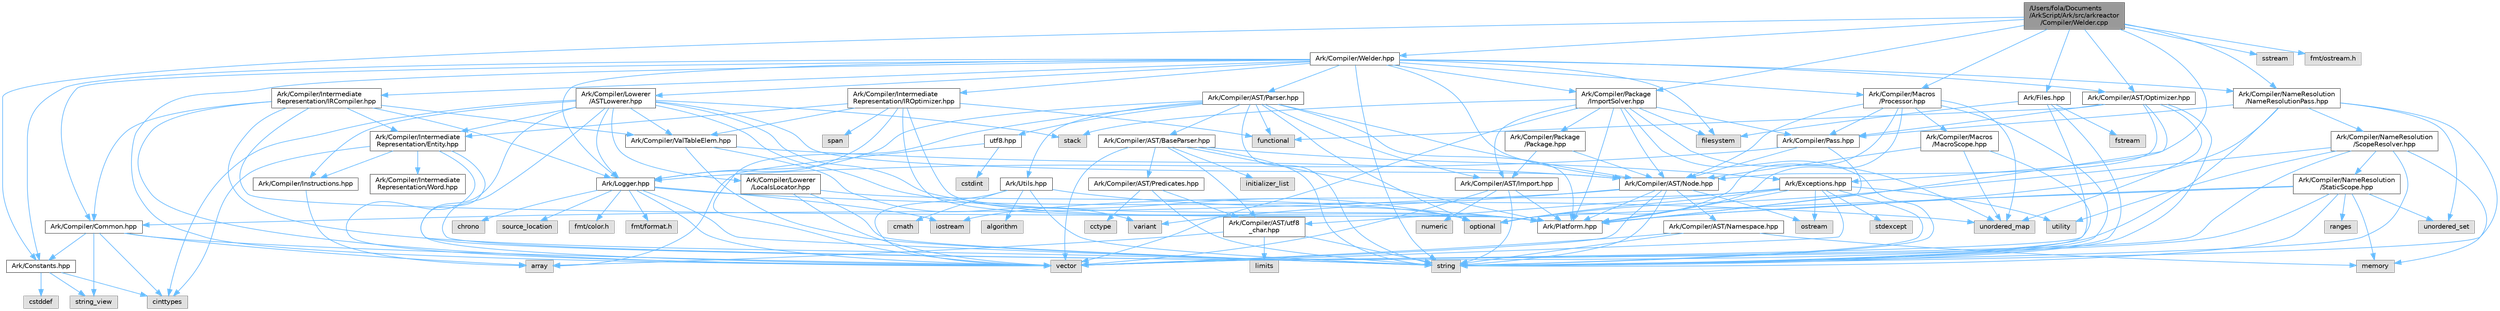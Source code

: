 digraph "/Users/fola/Documents/ArkScript/Ark/src/arkreactor/Compiler/Welder.cpp"
{
 // INTERACTIVE_SVG=YES
 // LATEX_PDF_SIZE
  bgcolor="transparent";
  edge [fontname=Helvetica,fontsize=10,labelfontname=Helvetica,labelfontsize=10];
  node [fontname=Helvetica,fontsize=10,shape=box,height=0.2,width=0.4];
  Node1 [id="Node000001",label="/Users/fola/Documents\l/ArkScript/Ark/src/arkreactor\l/Compiler/Welder.cpp",height=0.2,width=0.4,color="gray40", fillcolor="grey60", style="filled", fontcolor="black",tooltip=" "];
  Node1 -> Node2 [id="edge1_Node000001_Node000002",color="steelblue1",style="solid",tooltip=" "];
  Node2 [id="Node000002",label="Ark/Constants.hpp",height=0.2,width=0.4,color="grey40", fillcolor="white", style="filled",URL="$d6/de9/Constants_8hpp.html",tooltip="Constants used by ArkScript."];
  Node2 -> Node3 [id="edge2_Node000002_Node000003",color="steelblue1",style="solid",tooltip=" "];
  Node3 [id="Node000003",label="string_view",height=0.2,width=0.4,color="grey60", fillcolor="#E0E0E0", style="filled",tooltip=" "];
  Node2 -> Node4 [id="edge3_Node000002_Node000004",color="steelblue1",style="solid",tooltip=" "];
  Node4 [id="Node000004",label="cinttypes",height=0.2,width=0.4,color="grey60", fillcolor="#E0E0E0", style="filled",tooltip=" "];
  Node2 -> Node5 [id="edge4_Node000002_Node000005",color="steelblue1",style="solid",tooltip=" "];
  Node5 [id="Node000005",label="cstddef",height=0.2,width=0.4,color="grey60", fillcolor="#E0E0E0", style="filled",tooltip=" "];
  Node1 -> Node6 [id="edge5_Node000001_Node000006",color="steelblue1",style="solid",tooltip=" "];
  Node6 [id="Node000006",label="Ark/Compiler/Welder.hpp",height=0.2,width=0.4,color="grey40", fillcolor="white", style="filled",URL="$de/d8e/Welder_8hpp.html",tooltip="In charge of welding everything needed to compile code."];
  Node6 -> Node7 [id="edge6_Node000006_Node000007",color="steelblue1",style="solid",tooltip=" "];
  Node7 [id="Node000007",label="string",height=0.2,width=0.4,color="grey60", fillcolor="#E0E0E0", style="filled",tooltip=" "];
  Node6 -> Node8 [id="edge7_Node000006_Node000008",color="steelblue1",style="solid",tooltip=" "];
  Node8 [id="Node000008",label="vector",height=0.2,width=0.4,color="grey60", fillcolor="#E0E0E0", style="filled",tooltip=" "];
  Node6 -> Node9 [id="edge8_Node000006_Node000009",color="steelblue1",style="solid",tooltip=" "];
  Node9 [id="Node000009",label="filesystem",height=0.2,width=0.4,color="grey60", fillcolor="#E0E0E0", style="filled",tooltip=" "];
  Node6 -> Node10 [id="edge9_Node000006_Node000010",color="steelblue1",style="solid",tooltip=" "];
  Node10 [id="Node000010",label="Ark/Compiler/Common.hpp",height=0.2,width=0.4,color="grey40", fillcolor="white", style="filled",URL="$d8/ddd/Common_8hpp.html",tooltip="Common code for the compiler."];
  Node10 -> Node11 [id="edge10_Node000010_Node000011",color="steelblue1",style="solid",tooltip=" "];
  Node11 [id="Node000011",label="array",height=0.2,width=0.4,color="grey60", fillcolor="#E0E0E0", style="filled",tooltip=" "];
  Node10 -> Node3 [id="edge11_Node000010_Node000003",color="steelblue1",style="solid",tooltip=" "];
  Node10 -> Node8 [id="edge12_Node000010_Node000008",color="steelblue1",style="solid",tooltip=" "];
  Node10 -> Node4 [id="edge13_Node000010_Node000004",color="steelblue1",style="solid",tooltip=" "];
  Node10 -> Node2 [id="edge14_Node000010_Node000002",color="steelblue1",style="solid",tooltip=" "];
  Node6 -> Node12 [id="edge15_Node000006_Node000012",color="steelblue1",style="solid",tooltip=" "];
  Node12 [id="Node000012",label="Ark/Compiler/AST/Node.hpp",height=0.2,width=0.4,color="grey40", fillcolor="white", style="filled",URL="$d7/dc6/Node_8hpp.html",tooltip="AST node used by the parser, optimizer and compiler."];
  Node12 -> Node13 [id="edge16_Node000012_Node000013",color="steelblue1",style="solid",tooltip=" "];
  Node13 [id="Node000013",label="variant",height=0.2,width=0.4,color="grey60", fillcolor="#E0E0E0", style="filled",tooltip=" "];
  Node12 -> Node14 [id="edge17_Node000012_Node000014",color="steelblue1",style="solid",tooltip=" "];
  Node14 [id="Node000014",label="ostream",height=0.2,width=0.4,color="grey60", fillcolor="#E0E0E0", style="filled",tooltip=" "];
  Node12 -> Node7 [id="edge18_Node000012_Node000007",color="steelblue1",style="solid",tooltip=" "];
  Node12 -> Node8 [id="edge19_Node000012_Node000008",color="steelblue1",style="solid",tooltip=" "];
  Node12 -> Node15 [id="edge20_Node000012_Node000015",color="steelblue1",style="solid",tooltip=" "];
  Node15 [id="Node000015",label="Ark/Compiler/AST/Namespace.hpp",height=0.2,width=0.4,color="grey40", fillcolor="white", style="filled",URL="$da/d33/Namespace_8hpp.html",tooltip=" "];
  Node15 -> Node7 [id="edge21_Node000015_Node000007",color="steelblue1",style="solid",tooltip=" "];
  Node15 -> Node8 [id="edge22_Node000015_Node000008",color="steelblue1",style="solid",tooltip=" "];
  Node15 -> Node16 [id="edge23_Node000015_Node000016",color="steelblue1",style="solid",tooltip=" "];
  Node16 [id="Node000016",label="memory",height=0.2,width=0.4,color="grey60", fillcolor="#E0E0E0", style="filled",tooltip=" "];
  Node12 -> Node10 [id="edge24_Node000012_Node000010",color="steelblue1",style="solid",tooltip=" "];
  Node12 -> Node17 [id="edge25_Node000012_Node000017",color="steelblue1",style="solid",tooltip=" "];
  Node17 [id="Node000017",label="Ark/Platform.hpp",height=0.2,width=0.4,color="grey40", fillcolor="white", style="filled",URL="$d5/d40/Platform_8hpp.html",tooltip="ArkScript configuration macros."];
  Node6 -> Node18 [id="edge26_Node000006_Node000018",color="steelblue1",style="solid",tooltip=" "];
  Node18 [id="Node000018",label="Ark/Compiler/AST/Parser.hpp",height=0.2,width=0.4,color="grey40", fillcolor="white", style="filled",URL="$d7/ddd/Parser_8hpp.html",tooltip="Parse ArkScript code, but do not handle any import declarations."];
  Node18 -> Node19 [id="edge27_Node000018_Node000019",color="steelblue1",style="solid",tooltip=" "];
  Node19 [id="Node000019",label="Ark/Compiler/AST/BaseParser.hpp",height=0.2,width=0.4,color="grey40", fillcolor="white", style="filled",URL="$d3/d70/BaseParser_8hpp.html",tooltip=" "];
  Node19 -> Node7 [id="edge28_Node000019_Node000007",color="steelblue1",style="solid",tooltip=" "];
  Node19 -> Node8 [id="edge29_Node000019_Node000008",color="steelblue1",style="solid",tooltip=" "];
  Node19 -> Node20 [id="edge30_Node000019_Node000020",color="steelblue1",style="solid",tooltip=" "];
  Node20 [id="Node000020",label="initializer_list",height=0.2,width=0.4,color="grey60", fillcolor="#E0E0E0", style="filled",tooltip=" "];
  Node19 -> Node17 [id="edge31_Node000019_Node000017",color="steelblue1",style="solid",tooltip=" "];
  Node19 -> Node21 [id="edge32_Node000019_Node000021",color="steelblue1",style="solid",tooltip=" "];
  Node21 [id="Node000021",label="Ark/Exceptions.hpp",height=0.2,width=0.4,color="grey40", fillcolor="white", style="filled",URL="$d2/de9/Exceptions_8hpp.html",tooltip="ArkScript homemade exceptions."];
  Node21 -> Node7 [id="edge33_Node000021_Node000007",color="steelblue1",style="solid",tooltip=" "];
  Node21 -> Node22 [id="edge34_Node000021_Node000022",color="steelblue1",style="solid",tooltip=" "];
  Node22 [id="Node000022",label="utility",height=0.2,width=0.4,color="grey60", fillcolor="#E0E0E0", style="filled",tooltip=" "];
  Node21 -> Node8 [id="edge35_Node000021_Node000008",color="steelblue1",style="solid",tooltip=" "];
  Node21 -> Node23 [id="edge36_Node000021_Node000023",color="steelblue1",style="solid",tooltip=" "];
  Node23 [id="Node000023",label="stdexcept",height=0.2,width=0.4,color="grey60", fillcolor="#E0E0E0", style="filled",tooltip=" "];
  Node21 -> Node24 [id="edge37_Node000021_Node000024",color="steelblue1",style="solid",tooltip=" "];
  Node24 [id="Node000024",label="optional",height=0.2,width=0.4,color="grey60", fillcolor="#E0E0E0", style="filled",tooltip=" "];
  Node21 -> Node14 [id="edge38_Node000021_Node000014",color="steelblue1",style="solid",tooltip=" "];
  Node21 -> Node25 [id="edge39_Node000021_Node000025",color="steelblue1",style="solid",tooltip=" "];
  Node25 [id="Node000025",label="iostream",height=0.2,width=0.4,color="grey60", fillcolor="#E0E0E0", style="filled",tooltip=" "];
  Node21 -> Node26 [id="edge40_Node000021_Node000026",color="steelblue1",style="solid",tooltip=" "];
  Node26 [id="Node000026",label="Ark/Compiler/AST/utf8\l_char.hpp",height=0.2,width=0.4,color="grey40", fillcolor="white", style="filled",URL="$db/d4e/utf8__char_8hpp.html",tooltip=" "];
  Node26 -> Node11 [id="edge41_Node000026_Node000011",color="steelblue1",style="solid",tooltip=" "];
  Node26 -> Node7 [id="edge42_Node000026_Node000007",color="steelblue1",style="solid",tooltip=" "];
  Node26 -> Node27 [id="edge43_Node000026_Node000027",color="steelblue1",style="solid",tooltip=" "];
  Node27 [id="Node000027",label="limits",height=0.2,width=0.4,color="grey60", fillcolor="#E0E0E0", style="filled",tooltip=" "];
  Node21 -> Node17 [id="edge44_Node000021_Node000017",color="steelblue1",style="solid",tooltip=" "];
  Node19 -> Node28 [id="edge45_Node000019_Node000028",color="steelblue1",style="solid",tooltip=" "];
  Node28 [id="Node000028",label="Ark/Compiler/AST/Predicates.hpp",height=0.2,width=0.4,color="grey40", fillcolor="white", style="filled",URL="$dc/d59/Predicates_8hpp.html",tooltip=" "];
  Node28 -> Node7 [id="edge46_Node000028_Node000007",color="steelblue1",style="solid",tooltip=" "];
  Node28 -> Node29 [id="edge47_Node000028_Node000029",color="steelblue1",style="solid",tooltip=" "];
  Node29 [id="Node000029",label="cctype",height=0.2,width=0.4,color="grey60", fillcolor="#E0E0E0", style="filled",tooltip=" "];
  Node28 -> Node26 [id="edge48_Node000028_Node000026",color="steelblue1",style="solid",tooltip=" "];
  Node19 -> Node26 [id="edge49_Node000019_Node000026",color="steelblue1",style="solid",tooltip=" "];
  Node18 -> Node12 [id="edge50_Node000018_Node000012",color="steelblue1",style="solid",tooltip=" "];
  Node18 -> Node30 [id="edge51_Node000018_Node000030",color="steelblue1",style="solid",tooltip=" "];
  Node30 [id="Node000030",label="Ark/Compiler/AST/Import.hpp",height=0.2,width=0.4,color="grey40", fillcolor="white", style="filled",URL="$d4/d32/Import_8hpp.html",tooltip=" "];
  Node30 -> Node8 [id="edge52_Node000030_Node000008",color="steelblue1",style="solid",tooltip=" "];
  Node30 -> Node7 [id="edge53_Node000030_Node000007",color="steelblue1",style="solid",tooltip=" "];
  Node30 -> Node31 [id="edge54_Node000030_Node000031",color="steelblue1",style="solid",tooltip=" "];
  Node31 [id="Node000031",label="numeric",height=0.2,width=0.4,color="grey60", fillcolor="#E0E0E0", style="filled",tooltip=" "];
  Node30 -> Node17 [id="edge55_Node000030_Node000017",color="steelblue1",style="solid",tooltip=" "];
  Node18 -> Node32 [id="edge56_Node000018_Node000032",color="steelblue1",style="solid",tooltip=" "];
  Node32 [id="Node000032",label="Ark/Logger.hpp",height=0.2,width=0.4,color="grey40", fillcolor="white", style="filled",URL="$d9/d11/Logger_8hpp.html",tooltip="Internal logger."];
  Node32 -> Node25 [id="edge57_Node000032_Node000025",color="steelblue1",style="solid",tooltip=" "];
  Node32 -> Node33 [id="edge58_Node000032_Node000033",color="steelblue1",style="solid",tooltip=" "];
  Node33 [id="Node000033",label="fmt/format.h",height=0.2,width=0.4,color="grey60", fillcolor="#E0E0E0", style="filled",tooltip=" "];
  Node32 -> Node7 [id="edge59_Node000032_Node000007",color="steelblue1",style="solid",tooltip=" "];
  Node32 -> Node34 [id="edge60_Node000032_Node000034",color="steelblue1",style="solid",tooltip=" "];
  Node34 [id="Node000034",label="chrono",height=0.2,width=0.4,color="grey60", fillcolor="#E0E0E0", style="filled",tooltip=" "];
  Node32 -> Node35 [id="edge61_Node000032_Node000035",color="steelblue1",style="solid",tooltip=" "];
  Node35 [id="Node000035",label="source_location",height=0.2,width=0.4,color="grey60", fillcolor="#E0E0E0", style="filled",tooltip=" "];
  Node32 -> Node8 [id="edge62_Node000032_Node000008",color="steelblue1",style="solid",tooltip=" "];
  Node32 -> Node36 [id="edge63_Node000032_Node000036",color="steelblue1",style="solid",tooltip=" "];
  Node36 [id="Node000036",label="unordered_map",height=0.2,width=0.4,color="grey60", fillcolor="#E0E0E0", style="filled",tooltip=" "];
  Node32 -> Node37 [id="edge64_Node000032_Node000037",color="steelblue1",style="solid",tooltip=" "];
  Node37 [id="Node000037",label="fmt/color.h",height=0.2,width=0.4,color="grey60", fillcolor="#E0E0E0", style="filled",tooltip=" "];
  Node18 -> Node38 [id="edge65_Node000018_Node000038",color="steelblue1",style="solid",tooltip=" "];
  Node38 [id="Node000038",label="Ark/Utils.hpp",height=0.2,width=0.4,color="grey40", fillcolor="white", style="filled",URL="$d4/dcb/Ark_2Utils_8hpp.html",tooltip="Lots of utilities about string, filesystem and more."];
  Node38 -> Node17 [id="edge66_Node000038_Node000017",color="steelblue1",style="solid",tooltip=" "];
  Node38 -> Node39 [id="edge67_Node000038_Node000039",color="steelblue1",style="solid",tooltip=" "];
  Node39 [id="Node000039",label="algorithm",height=0.2,width=0.4,color="grey60", fillcolor="#E0E0E0", style="filled",tooltip=" "];
  Node38 -> Node7 [id="edge68_Node000038_Node000007",color="steelblue1",style="solid",tooltip=" "];
  Node38 -> Node8 [id="edge69_Node000038_Node000008",color="steelblue1",style="solid",tooltip=" "];
  Node38 -> Node40 [id="edge70_Node000038_Node000040",color="steelblue1",style="solid",tooltip=" "];
  Node40 [id="Node000040",label="cmath",height=0.2,width=0.4,color="grey60", fillcolor="#E0E0E0", style="filled",tooltip=" "];
  Node18 -> Node17 [id="edge71_Node000018_Node000017",color="steelblue1",style="solid",tooltip=" "];
  Node18 -> Node7 [id="edge72_Node000018_Node000007",color="steelblue1",style="solid",tooltip=" "];
  Node18 -> Node8 [id="edge73_Node000018_Node000008",color="steelblue1",style="solid",tooltip=" "];
  Node18 -> Node24 [id="edge74_Node000018_Node000024",color="steelblue1",style="solid",tooltip=" "];
  Node18 -> Node41 [id="edge75_Node000018_Node000041",color="steelblue1",style="solid",tooltip=" "];
  Node41 [id="Node000041",label="functional",height=0.2,width=0.4,color="grey60", fillcolor="#E0E0E0", style="filled",tooltip=" "];
  Node18 -> Node42 [id="edge76_Node000018_Node000042",color="steelblue1",style="solid",tooltip=" "];
  Node42 [id="Node000042",label="utf8.hpp",height=0.2,width=0.4,color="grey40", fillcolor="white", style="filled",URL="$d1/d85/utf8_8hpp.html",tooltip=" "];
  Node42 -> Node11 [id="edge77_Node000042_Node000011",color="steelblue1",style="solid",tooltip=" "];
  Node42 -> Node43 [id="edge78_Node000042_Node000043",color="steelblue1",style="solid",tooltip=" "];
  Node43 [id="Node000043",label="cstdint",height=0.2,width=0.4,color="grey60", fillcolor="#E0E0E0", style="filled",tooltip=" "];
  Node6 -> Node44 [id="edge79_Node000006_Node000044",color="steelblue1",style="solid",tooltip=" "];
  Node44 [id="Node000044",label="Ark/Compiler/Lowerer\l/ASTLowerer.hpp",height=0.2,width=0.4,color="grey40", fillcolor="white", style="filled",URL="$db/d08/ASTLowerer_8hpp.html",tooltip=" "];
  Node44 -> Node45 [id="edge80_Node000044_Node000045",color="steelblue1",style="solid",tooltip=" "];
  Node45 [id="Node000045",label="stack",height=0.2,width=0.4,color="grey60", fillcolor="#E0E0E0", style="filled",tooltip=" "];
  Node44 -> Node8 [id="edge81_Node000044_Node000008",color="steelblue1",style="solid",tooltip=" "];
  Node44 -> Node7 [id="edge82_Node000044_Node000007",color="steelblue1",style="solid",tooltip=" "];
  Node44 -> Node4 [id="edge83_Node000044_Node000004",color="steelblue1",style="solid",tooltip=" "];
  Node44 -> Node24 [id="edge84_Node000044_Node000024",color="steelblue1",style="solid",tooltip=" "];
  Node44 -> Node17 [id="edge85_Node000044_Node000017",color="steelblue1",style="solid",tooltip=" "];
  Node44 -> Node32 [id="edge86_Node000044_Node000032",color="steelblue1",style="solid",tooltip=" "];
  Node44 -> Node46 [id="edge87_Node000044_Node000046",color="steelblue1",style="solid",tooltip=" "];
  Node46 [id="Node000046",label="Ark/Compiler/Instructions.hpp",height=0.2,width=0.4,color="grey40", fillcolor="white", style="filled",URL="$d8/daa/Instructions_8hpp.html",tooltip="The different instructions used by the compiler and virtual machine."];
  Node46 -> Node11 [id="edge88_Node000046_Node000011",color="steelblue1",style="solid",tooltip=" "];
  Node44 -> Node47 [id="edge89_Node000044_Node000047",color="steelblue1",style="solid",tooltip=" "];
  Node47 [id="Node000047",label="Ark/Compiler/Intermediate\lRepresentation/Entity.hpp",height=0.2,width=0.4,color="grey40", fillcolor="white", style="filled",URL="$de/da6/Entity_8hpp.html",tooltip="An entity in the IR is a bundle of information."];
  Node47 -> Node4 [id="edge90_Node000047_Node000004",color="steelblue1",style="solid",tooltip=" "];
  Node47 -> Node8 [id="edge91_Node000047_Node000008",color="steelblue1",style="solid",tooltip=" "];
  Node47 -> Node7 [id="edge92_Node000047_Node000007",color="steelblue1",style="solid",tooltip=" "];
  Node47 -> Node48 [id="edge93_Node000047_Node000048",color="steelblue1",style="solid",tooltip=" "];
  Node48 [id="Node000048",label="Ark/Compiler/Intermediate\lRepresentation/Word.hpp",height=0.2,width=0.4,color="grey40", fillcolor="white", style="filled",URL="$db/d53/Word_8hpp.html",tooltip="Describe an instruction and its immediate argument."];
  Node47 -> Node46 [id="edge94_Node000047_Node000046",color="steelblue1",style="solid",tooltip=" "];
  Node44 -> Node12 [id="edge95_Node000044_Node000012",color="steelblue1",style="solid",tooltip=" "];
  Node44 -> Node49 [id="edge96_Node000044_Node000049",color="steelblue1",style="solid",tooltip=" "];
  Node49 [id="Node000049",label="Ark/Compiler/ValTableElem.hpp",height=0.2,width=0.4,color="grey40", fillcolor="white", style="filled",URL="$dd/de7/ValTableElem_8hpp.html",tooltip="The basic value type handled by the compiler."];
  Node49 -> Node13 [id="edge97_Node000049_Node000013",color="steelblue1",style="solid",tooltip=" "];
  Node49 -> Node7 [id="edge98_Node000049_Node000007",color="steelblue1",style="solid",tooltip=" "];
  Node49 -> Node12 [id="edge99_Node000049_Node000012",color="steelblue1",style="solid",tooltip=" "];
  Node44 -> Node50 [id="edge100_Node000044_Node000050",color="steelblue1",style="solid",tooltip=" "];
  Node50 [id="Node000050",label="Ark/Compiler/Lowerer\l/LocalsLocator.hpp",height=0.2,width=0.4,color="grey40", fillcolor="white", style="filled",URL="$df/dd6/LocalsLocator_8hpp.html",tooltip="Track locals at compile."];
  Node50 -> Node8 [id="edge101_Node000050_Node000008",color="steelblue1",style="solid",tooltip=" "];
  Node50 -> Node7 [id="edge102_Node000050_Node000007",color="steelblue1",style="solid",tooltip=" "];
  Node50 -> Node24 [id="edge103_Node000050_Node000024",color="steelblue1",style="solid",tooltip=" "];
  Node6 -> Node51 [id="edge104_Node000006_Node000051",color="steelblue1",style="solid",tooltip=" "];
  Node51 [id="Node000051",label="Ark/Compiler/Intermediate\lRepresentation/IROptimizer.hpp",height=0.2,width=0.4,color="grey40", fillcolor="white", style="filled",URL="$d0/de2/IROptimizer_8hpp.html",tooltip="Optimize IR based on IR entity grouped by 2 (or more)"];
  Node51 -> Node17 [id="edge105_Node000051_Node000017",color="steelblue1",style="solid",tooltip=" "];
  Node51 -> Node32 [id="edge106_Node000051_Node000032",color="steelblue1",style="solid",tooltip=" "];
  Node51 -> Node49 [id="edge107_Node000051_Node000049",color="steelblue1",style="solid",tooltip=" "];
  Node51 -> Node47 [id="edge108_Node000051_Node000047",color="steelblue1",style="solid",tooltip=" "];
  Node51 -> Node52 [id="edge109_Node000051_Node000052",color="steelblue1",style="solid",tooltip=" "];
  Node52 [id="Node000052",label="span",height=0.2,width=0.4,color="grey60", fillcolor="#E0E0E0", style="filled",tooltip=" "];
  Node51 -> Node24 [id="edge110_Node000051_Node000024",color="steelblue1",style="solid",tooltip=" "];
  Node51 -> Node41 [id="edge111_Node000051_Node000041",color="steelblue1",style="solid",tooltip=" "];
  Node6 -> Node53 [id="edge112_Node000006_Node000053",color="steelblue1",style="solid",tooltip=" "];
  Node53 [id="Node000053",label="Ark/Compiler/Intermediate\lRepresentation/IRCompiler.hpp",height=0.2,width=0.4,color="grey40", fillcolor="white", style="filled",URL="$df/d86/IRCompiler_8hpp.html",tooltip="Compile the intermediate representation to bytecode."];
  Node53 -> Node8 [id="edge113_Node000053_Node000008",color="steelblue1",style="solid",tooltip=" "];
  Node53 -> Node7 [id="edge114_Node000053_Node000007",color="steelblue1",style="solid",tooltip=" "];
  Node53 -> Node17 [id="edge115_Node000053_Node000017",color="steelblue1",style="solid",tooltip=" "];
  Node53 -> Node32 [id="edge116_Node000053_Node000032",color="steelblue1",style="solid",tooltip=" "];
  Node53 -> Node10 [id="edge117_Node000053_Node000010",color="steelblue1",style="solid",tooltip=" "];
  Node53 -> Node49 [id="edge118_Node000053_Node000049",color="steelblue1",style="solid",tooltip=" "];
  Node53 -> Node47 [id="edge119_Node000053_Node000047",color="steelblue1",style="solid",tooltip=" "];
  Node6 -> Node2 [id="edge120_Node000006_Node000002",color="steelblue1",style="solid",tooltip=" "];
  Node6 -> Node32 [id="edge121_Node000006_Node000032",color="steelblue1",style="solid",tooltip=" "];
  Node6 -> Node54 [id="edge122_Node000006_Node000054",color="steelblue1",style="solid",tooltip=" "];
  Node54 [id="Node000054",label="Ark/Compiler/Package\l/ImportSolver.hpp",height=0.2,width=0.4,color="grey40", fillcolor="white", style="filled",URL="$d1/db0/ImportSolver_8hpp.html",tooltip="Handle imports, resolve them with modules and everything."];
  Node54 -> Node45 [id="edge123_Node000054_Node000045",color="steelblue1",style="solid",tooltip=" "];
  Node54 -> Node8 [id="edge124_Node000054_Node000008",color="steelblue1",style="solid",tooltip=" "];
  Node54 -> Node7 [id="edge125_Node000054_Node000007",color="steelblue1",style="solid",tooltip=" "];
  Node54 -> Node9 [id="edge126_Node000054_Node000009",color="steelblue1",style="solid",tooltip=" "];
  Node54 -> Node36 [id="edge127_Node000054_Node000036",color="steelblue1",style="solid",tooltip=" "];
  Node54 -> Node17 [id="edge128_Node000054_Node000017",color="steelblue1",style="solid",tooltip=" "];
  Node54 -> Node55 [id="edge129_Node000054_Node000055",color="steelblue1",style="solid",tooltip=" "];
  Node55 [id="Node000055",label="Ark/Compiler/Pass.hpp",height=0.2,width=0.4,color="grey40", fillcolor="white", style="filled",URL="$df/d5f/Pass_8hpp.html",tooltip="Interface for a compiler pass (take in an AST, output an AST)"];
  Node55 -> Node17 [id="edge130_Node000055_Node000017",color="steelblue1",style="solid",tooltip=" "];
  Node55 -> Node12 [id="edge131_Node000055_Node000012",color="steelblue1",style="solid",tooltip=" "];
  Node55 -> Node32 [id="edge132_Node000055_Node000032",color="steelblue1",style="solid",tooltip=" "];
  Node54 -> Node12 [id="edge133_Node000054_Node000012",color="steelblue1",style="solid",tooltip=" "];
  Node54 -> Node30 [id="edge134_Node000054_Node000030",color="steelblue1",style="solid",tooltip=" "];
  Node54 -> Node56 [id="edge135_Node000054_Node000056",color="steelblue1",style="solid",tooltip=" "];
  Node56 [id="Node000056",label="Ark/Compiler/Package\l/Package.hpp",height=0.2,width=0.4,color="grey40", fillcolor="white", style="filled",URL="$d8/d80/Package_8hpp.html",tooltip=" "];
  Node56 -> Node12 [id="edge136_Node000056_Node000012",color="steelblue1",style="solid",tooltip=" "];
  Node56 -> Node30 [id="edge137_Node000056_Node000030",color="steelblue1",style="solid",tooltip=" "];
  Node6 -> Node57 [id="edge138_Node000006_Node000057",color="steelblue1",style="solid",tooltip=" "];
  Node57 [id="Node000057",label="Ark/Compiler/Macros\l/Processor.hpp",height=0.2,width=0.4,color="grey40", fillcolor="white", style="filled",URL="$de/db1/Processor_8hpp.html",tooltip="Handles the macros and their expansion in ArkScript source code."];
  Node57 -> Node17 [id="edge139_Node000057_Node000017",color="steelblue1",style="solid",tooltip=" "];
  Node57 -> Node12 [id="edge140_Node000057_Node000012",color="steelblue1",style="solid",tooltip=" "];
  Node57 -> Node58 [id="edge141_Node000057_Node000058",color="steelblue1",style="solid",tooltip=" "];
  Node58 [id="Node000058",label="Ark/Compiler/Macros\l/MacroScope.hpp",height=0.2,width=0.4,color="grey40", fillcolor="white", style="filled",URL="$d7/dfb/MacroScope_8hpp.html",tooltip="Defines tools to handle macro definitions."];
  Node58 -> Node12 [id="edge142_Node000058_Node000012",color="steelblue1",style="solid",tooltip=" "];
  Node58 -> Node36 [id="edge143_Node000058_Node000036",color="steelblue1",style="solid",tooltip=" "];
  Node58 -> Node7 [id="edge144_Node000058_Node000007",color="steelblue1",style="solid",tooltip=" "];
  Node57 -> Node55 [id="edge145_Node000057_Node000055",color="steelblue1",style="solid",tooltip=" "];
  Node57 -> Node36 [id="edge146_Node000057_Node000036",color="steelblue1",style="solid",tooltip=" "];
  Node57 -> Node24 [id="edge147_Node000057_Node000024",color="steelblue1",style="solid",tooltip=" "];
  Node57 -> Node7 [id="edge148_Node000057_Node000007",color="steelblue1",style="solid",tooltip=" "];
  Node6 -> Node59 [id="edge149_Node000006_Node000059",color="steelblue1",style="solid",tooltip=" "];
  Node59 [id="Node000059",label="Ark/Compiler/AST/Optimizer.hpp",height=0.2,width=0.4,color="grey40", fillcolor="white", style="filled",URL="$db/d93/Optimizer_8hpp.html",tooltip="Optimizes a given ArkScript AST."];
  Node59 -> Node41 [id="edge150_Node000059_Node000041",color="steelblue1",style="solid",tooltip=" "];
  Node59 -> Node36 [id="edge151_Node000059_Node000036",color="steelblue1",style="solid",tooltip=" "];
  Node59 -> Node7 [id="edge152_Node000059_Node000007",color="steelblue1",style="solid",tooltip=" "];
  Node59 -> Node17 [id="edge153_Node000059_Node000017",color="steelblue1",style="solid",tooltip=" "];
  Node59 -> Node55 [id="edge154_Node000059_Node000055",color="steelblue1",style="solid",tooltip=" "];
  Node59 -> Node12 [id="edge155_Node000059_Node000012",color="steelblue1",style="solid",tooltip=" "];
  Node6 -> Node60 [id="edge156_Node000006_Node000060",color="steelblue1",style="solid",tooltip=" "];
  Node60 [id="Node000060",label="Ark/Compiler/NameResolution\l/NameResolutionPass.hpp",height=0.2,width=0.4,color="grey40", fillcolor="white", style="filled",URL="$d4/de8/NameResolutionPass_8hpp.html",tooltip="Resolves names and fully qualify them in the AST (prefixing them with the package they are from)"];
  Node60 -> Node8 [id="edge157_Node000060_Node000008",color="steelblue1",style="solid",tooltip=" "];
  Node60 -> Node7 [id="edge158_Node000060_Node000007",color="steelblue1",style="solid",tooltip=" "];
  Node60 -> Node61 [id="edge159_Node000060_Node000061",color="steelblue1",style="solid",tooltip=" "];
  Node61 [id="Node000061",label="unordered_set",height=0.2,width=0.4,color="grey60", fillcolor="#E0E0E0", style="filled",tooltip=" "];
  Node60 -> Node17 [id="edge160_Node000060_Node000017",color="steelblue1",style="solid",tooltip=" "];
  Node60 -> Node55 [id="edge161_Node000060_Node000055",color="steelblue1",style="solid",tooltip=" "];
  Node60 -> Node62 [id="edge162_Node000060_Node000062",color="steelblue1",style="solid",tooltip=" "];
  Node62 [id="Node000062",label="Ark/Compiler/NameResolution\l/ScopeResolver.hpp",height=0.2,width=0.4,color="grey40", fillcolor="white", style="filled",URL="$db/d5b/ScopeResolver_8hpp.html",tooltip="Handle scope resolution at compile time."];
  Node62 -> Node7 [id="edge163_Node000062_Node000007",color="steelblue1",style="solid",tooltip=" "];
  Node62 -> Node24 [id="edge164_Node000062_Node000024",color="steelblue1",style="solid",tooltip=" "];
  Node62 -> Node16 [id="edge165_Node000062_Node000016",color="steelblue1",style="solid",tooltip=" "];
  Node62 -> Node8 [id="edge166_Node000062_Node000008",color="steelblue1",style="solid",tooltip=" "];
  Node62 -> Node22 [id="edge167_Node000062_Node000022",color="steelblue1",style="solid",tooltip=" "];
  Node62 -> Node63 [id="edge168_Node000062_Node000063",color="steelblue1",style="solid",tooltip=" "];
  Node63 [id="Node000063",label="Ark/Compiler/NameResolution\l/StaticScope.hpp",height=0.2,width=0.4,color="grey40", fillcolor="white", style="filled",URL="$df/db8/StaticScope_8hpp.html",tooltip="Static scopes (for functions, loops) and namespace scopes (for packages) definitions,..."];
  Node63 -> Node7 [id="edge169_Node000063_Node000007",color="steelblue1",style="solid",tooltip=" "];
  Node63 -> Node24 [id="edge170_Node000063_Node000024",color="steelblue1",style="solid",tooltip=" "];
  Node63 -> Node16 [id="edge171_Node000063_Node000016",color="steelblue1",style="solid",tooltip=" "];
  Node63 -> Node8 [id="edge172_Node000063_Node000008",color="steelblue1",style="solid",tooltip=" "];
  Node63 -> Node64 [id="edge173_Node000063_Node000064",color="steelblue1",style="solid",tooltip=" "];
  Node64 [id="Node000064",label="ranges",height=0.2,width=0.4,color="grey60", fillcolor="#E0E0E0", style="filled",tooltip=" "];
  Node63 -> Node61 [id="edge174_Node000063_Node000061",color="steelblue1",style="solid",tooltip=" "];
  Node63 -> Node17 [id="edge175_Node000063_Node000017",color="steelblue1",style="solid",tooltip=" "];
  Node1 -> Node54 [id="edge176_Node000001_Node000054",color="steelblue1",style="solid",tooltip=" "];
  Node1 -> Node59 [id="edge177_Node000001_Node000059",color="steelblue1",style="solid",tooltip=" "];
  Node1 -> Node57 [id="edge178_Node000001_Node000057",color="steelblue1",style="solid",tooltip=" "];
  Node1 -> Node60 [id="edge179_Node000001_Node000060",color="steelblue1",style="solid",tooltip=" "];
  Node1 -> Node65 [id="edge180_Node000001_Node000065",color="steelblue1",style="solid",tooltip=" "];
  Node65 [id="Node000065",label="Ark/Files.hpp",height=0.2,width=0.4,color="grey40", fillcolor="white", style="filled",URL="$d4/dc0/Files_8hpp.html",tooltip="Lots of utilities about the filesystem."];
  Node65 -> Node7 [id="edge181_Node000065_Node000007",color="steelblue1",style="solid",tooltip=" "];
  Node65 -> Node8 [id="edge182_Node000065_Node000008",color="steelblue1",style="solid",tooltip=" "];
  Node65 -> Node66 [id="edge183_Node000065_Node000066",color="steelblue1",style="solid",tooltip=" "];
  Node66 [id="Node000066",label="fstream",height=0.2,width=0.4,color="grey60", fillcolor="#E0E0E0", style="filled",tooltip=" "];
  Node65 -> Node9 [id="edge184_Node000065_Node000009",color="steelblue1",style="solid",tooltip=" "];
  Node1 -> Node21 [id="edge185_Node000001_Node000021",color="steelblue1",style="solid",tooltip=" "];
  Node1 -> Node67 [id="edge186_Node000001_Node000067",color="steelblue1",style="solid",tooltip=" "];
  Node67 [id="Node000067",label="sstream",height=0.2,width=0.4,color="grey60", fillcolor="#E0E0E0", style="filled",tooltip=" "];
  Node1 -> Node68 [id="edge187_Node000001_Node000068",color="steelblue1",style="solid",tooltip=" "];
  Node68 [id="Node000068",label="fmt/ostream.h",height=0.2,width=0.4,color="grey60", fillcolor="#E0E0E0", style="filled",tooltip=" "];
}
